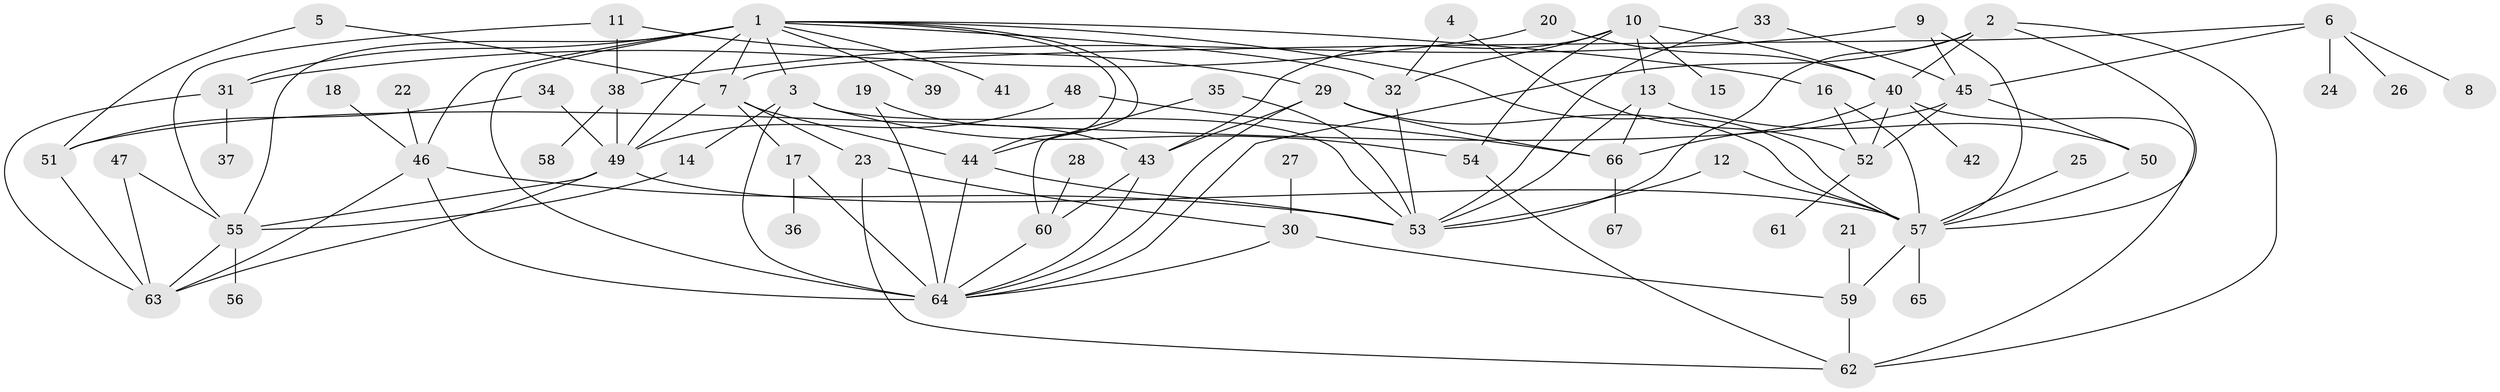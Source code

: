 // original degree distribution, {12: 0.007518796992481203, 4: 0.16541353383458646, 5: 0.09022556390977443, 3: 0.16541353383458646, 6: 0.03007518796992481, 8: 0.015037593984962405, 2: 0.2857142857142857, 7: 0.007518796992481203, 1: 0.23308270676691728}
// Generated by graph-tools (version 1.1) at 2025/25/03/09/25 03:25:27]
// undirected, 67 vertices, 119 edges
graph export_dot {
graph [start="1"]
  node [color=gray90,style=filled];
  1;
  2;
  3;
  4;
  5;
  6;
  7;
  8;
  9;
  10;
  11;
  12;
  13;
  14;
  15;
  16;
  17;
  18;
  19;
  20;
  21;
  22;
  23;
  24;
  25;
  26;
  27;
  28;
  29;
  30;
  31;
  32;
  33;
  34;
  35;
  36;
  37;
  38;
  39;
  40;
  41;
  42;
  43;
  44;
  45;
  46;
  47;
  48;
  49;
  50;
  51;
  52;
  53;
  54;
  55;
  56;
  57;
  58;
  59;
  60;
  61;
  62;
  63;
  64;
  65;
  66;
  67;
  1 -- 3 [weight=1.0];
  1 -- 7 [weight=1.0];
  1 -- 16 [weight=1.0];
  1 -- 31 [weight=2.0];
  1 -- 32 [weight=1.0];
  1 -- 39 [weight=1.0];
  1 -- 41 [weight=1.0];
  1 -- 44 [weight=1.0];
  1 -- 46 [weight=1.0];
  1 -- 49 [weight=1.0];
  1 -- 55 [weight=1.0];
  1 -- 57 [weight=1.0];
  1 -- 60 [weight=1.0];
  1 -- 64 [weight=2.0];
  2 -- 40 [weight=1.0];
  2 -- 53 [weight=1.0];
  2 -- 57 [weight=1.0];
  2 -- 62 [weight=1.0];
  2 -- 64 [weight=1.0];
  3 -- 14 [weight=1.0];
  3 -- 53 [weight=1.0];
  3 -- 54 [weight=1.0];
  3 -- 64 [weight=1.0];
  4 -- 32 [weight=1.0];
  4 -- 52 [weight=1.0];
  5 -- 7 [weight=1.0];
  5 -- 51 [weight=1.0];
  6 -- 7 [weight=1.0];
  6 -- 8 [weight=1.0];
  6 -- 24 [weight=1.0];
  6 -- 26 [weight=1.0];
  6 -- 45 [weight=1.0];
  7 -- 17 [weight=1.0];
  7 -- 23 [weight=1.0];
  7 -- 44 [weight=1.0];
  7 -- 49 [weight=1.0];
  9 -- 38 [weight=1.0];
  9 -- 45 [weight=1.0];
  9 -- 57 [weight=1.0];
  10 -- 13 [weight=1.0];
  10 -- 15 [weight=1.0];
  10 -- 32 [weight=1.0];
  10 -- 40 [weight=1.0];
  10 -- 43 [weight=1.0];
  10 -- 54 [weight=1.0];
  11 -- 29 [weight=1.0];
  11 -- 38 [weight=1.0];
  11 -- 55 [weight=1.0];
  12 -- 53 [weight=1.0];
  12 -- 57 [weight=1.0];
  13 -- 50 [weight=1.0];
  13 -- 53 [weight=1.0];
  13 -- 66 [weight=1.0];
  14 -- 55 [weight=1.0];
  16 -- 52 [weight=1.0];
  16 -- 57 [weight=1.0];
  17 -- 36 [weight=2.0];
  17 -- 64 [weight=1.0];
  18 -- 46 [weight=1.0];
  19 -- 43 [weight=1.0];
  19 -- 64 [weight=1.0];
  20 -- 31 [weight=1.0];
  20 -- 40 [weight=1.0];
  21 -- 59 [weight=1.0];
  22 -- 46 [weight=1.0];
  23 -- 30 [weight=1.0];
  23 -- 62 [weight=1.0];
  25 -- 57 [weight=1.0];
  27 -- 30 [weight=1.0];
  28 -- 60 [weight=1.0];
  29 -- 43 [weight=1.0];
  29 -- 57 [weight=1.0];
  29 -- 64 [weight=1.0];
  29 -- 66 [weight=1.0];
  30 -- 59 [weight=1.0];
  30 -- 64 [weight=1.0];
  31 -- 37 [weight=1.0];
  31 -- 63 [weight=1.0];
  32 -- 53 [weight=1.0];
  33 -- 45 [weight=1.0];
  33 -- 53 [weight=1.0];
  34 -- 49 [weight=1.0];
  34 -- 51 [weight=1.0];
  35 -- 44 [weight=1.0];
  35 -- 53 [weight=1.0];
  38 -- 49 [weight=1.0];
  38 -- 58 [weight=1.0];
  40 -- 42 [weight=1.0];
  40 -- 52 [weight=1.0];
  40 -- 62 [weight=1.0];
  40 -- 66 [weight=1.0];
  43 -- 60 [weight=1.0];
  43 -- 64 [weight=1.0];
  44 -- 53 [weight=1.0];
  44 -- 64 [weight=1.0];
  45 -- 50 [weight=1.0];
  45 -- 51 [weight=1.0];
  45 -- 52 [weight=1.0];
  46 -- 53 [weight=1.0];
  46 -- 63 [weight=1.0];
  46 -- 64 [weight=1.0];
  47 -- 55 [weight=1.0];
  47 -- 63 [weight=1.0];
  48 -- 49 [weight=1.0];
  48 -- 66 [weight=1.0];
  49 -- 55 [weight=1.0];
  49 -- 57 [weight=1.0];
  49 -- 63 [weight=1.0];
  50 -- 57 [weight=1.0];
  51 -- 63 [weight=1.0];
  52 -- 61 [weight=1.0];
  54 -- 62 [weight=1.0];
  55 -- 56 [weight=1.0];
  55 -- 63 [weight=1.0];
  57 -- 59 [weight=2.0];
  57 -- 65 [weight=1.0];
  59 -- 62 [weight=1.0];
  60 -- 64 [weight=1.0];
  66 -- 67 [weight=1.0];
}
